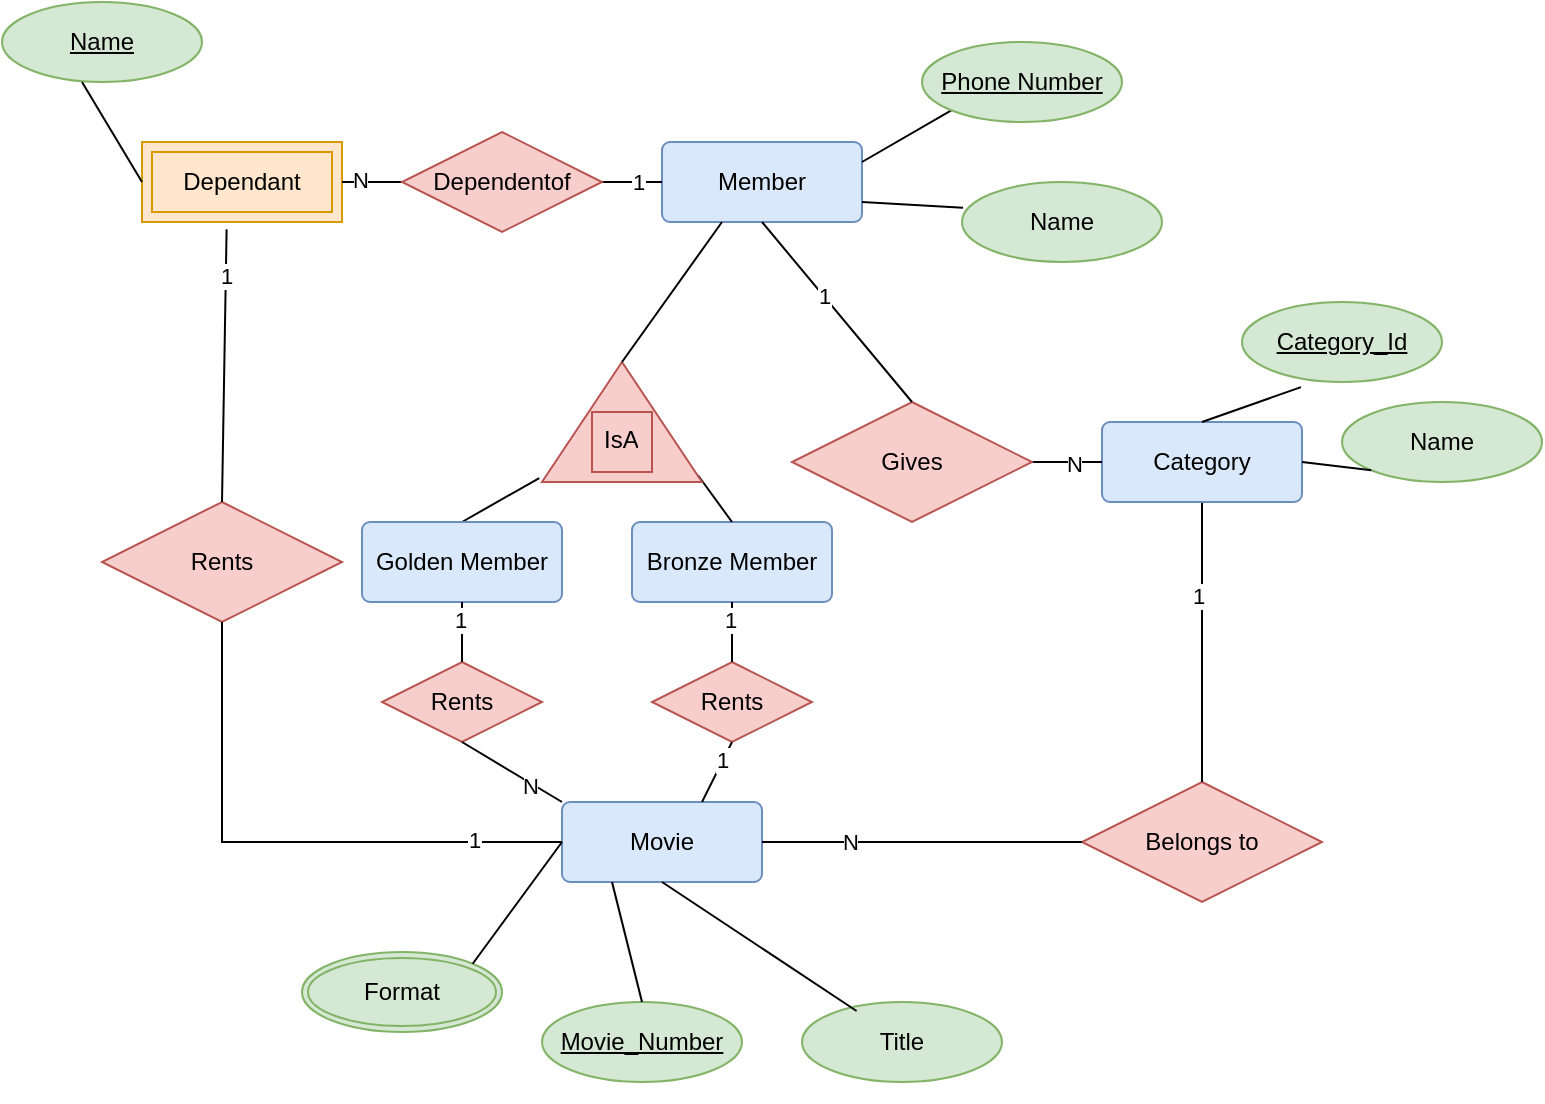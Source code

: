 <mxfile version="24.3.1" type="device">
  <diagram id="R2lEEEUBdFMjLlhIrx00" name="Page-1">
    <mxGraphModel dx="1066" dy="667" grid="1" gridSize="10" guides="1" tooltips="1" connect="1" arrows="1" fold="1" page="1" pageScale="1" pageWidth="850" pageHeight="1100" math="0" shadow="0" extFonts="Permanent Marker^https://fonts.googleapis.com/css?family=Permanent+Marker">
      <root>
        <mxCell id="0" />
        <mxCell id="1" parent="0" />
        <mxCell id="2HAq-KvNEfhs3dq8s8XJ-12" value="" style="group" parent="1" vertex="1" connectable="0">
          <mxGeometry x="270" y="470" width="330" height="190" as="geometry" />
        </mxCell>
        <mxCell id="2HAq-KvNEfhs3dq8s8XJ-1" value="Movie" style="rounded=1;arcSize=10;whiteSpace=wrap;html=1;align=center;fillColor=#dae8fc;strokeColor=#6c8ebf;" parent="2HAq-KvNEfhs3dq8s8XJ-12" vertex="1">
          <mxGeometry x="20" y="40" width="100" height="40" as="geometry" />
        </mxCell>
        <mxCell id="2HAq-KvNEfhs3dq8s8XJ-2" value="Movie_Number" style="ellipse;whiteSpace=wrap;html=1;align=center;fontStyle=4;fillColor=#d5e8d4;strokeColor=#82b366;" parent="2HAq-KvNEfhs3dq8s8XJ-12" vertex="1">
          <mxGeometry x="10" y="140" width="100" height="40" as="geometry" />
        </mxCell>
        <mxCell id="2HAq-KvNEfhs3dq8s8XJ-3" value="Title" style="ellipse;whiteSpace=wrap;html=1;align=center;fillColor=#d5e8d4;strokeColor=#82b366;" parent="2HAq-KvNEfhs3dq8s8XJ-12" vertex="1">
          <mxGeometry x="140" y="140" width="100" height="40" as="geometry" />
        </mxCell>
        <mxCell id="2HAq-KvNEfhs3dq8s8XJ-4" value="" style="endArrow=none;html=1;rounded=0;exitX=0.25;exitY=1;exitDx=0;exitDy=0;" parent="2HAq-KvNEfhs3dq8s8XJ-12" source="2HAq-KvNEfhs3dq8s8XJ-1" edge="1">
          <mxGeometry relative="1" as="geometry">
            <mxPoint x="70" y="100" as="sourcePoint" />
            <mxPoint x="60" y="140" as="targetPoint" />
          </mxGeometry>
        </mxCell>
        <mxCell id="2HAq-KvNEfhs3dq8s8XJ-5" value="" style="endArrow=none;html=1;rounded=0;exitX=0.5;exitY=1;exitDx=0;exitDy=0;entryX=0.273;entryY=0.113;entryDx=0;entryDy=0;entryPerimeter=0;" parent="2HAq-KvNEfhs3dq8s8XJ-12" source="2HAq-KvNEfhs3dq8s8XJ-1" target="2HAq-KvNEfhs3dq8s8XJ-3" edge="1">
          <mxGeometry relative="1" as="geometry">
            <mxPoint x="70" y="100" as="sourcePoint" />
            <mxPoint x="230" y="100" as="targetPoint" />
          </mxGeometry>
        </mxCell>
        <mxCell id="2HAq-KvNEfhs3dq8s8XJ-25" value="" style="group" parent="1" vertex="1" connectable="0">
          <mxGeometry x="340" y="110" width="250" height="200" as="geometry" />
        </mxCell>
        <mxCell id="2HAq-KvNEfhs3dq8s8XJ-8" value="Member" style="rounded=1;arcSize=10;whiteSpace=wrap;html=1;align=center;fillColor=#dae8fc;strokeColor=#6c8ebf;" parent="2HAq-KvNEfhs3dq8s8XJ-25" vertex="1">
          <mxGeometry y="70" width="100" height="40" as="geometry" />
        </mxCell>
        <mxCell id="2HAq-KvNEfhs3dq8s8XJ-15" value="Name" style="ellipse;whiteSpace=wrap;html=1;align=center;fillColor=#d5e8d4;strokeColor=#82b366;" parent="2HAq-KvNEfhs3dq8s8XJ-25" vertex="1">
          <mxGeometry x="150" y="90" width="100" height="40" as="geometry" />
        </mxCell>
        <mxCell id="2HAq-KvNEfhs3dq8s8XJ-22" value="" style="endArrow=none;html=1;rounded=0;exitX=0;exitY=1;exitDx=0;exitDy=0;entryX=1;entryY=0.25;entryDx=0;entryDy=0;" parent="2HAq-KvNEfhs3dq8s8XJ-25" source="2HAq-KvNEfhs3dq8s8XJ-52" target="2HAq-KvNEfhs3dq8s8XJ-8" edge="1">
          <mxGeometry relative="1" as="geometry">
            <mxPoint x="144.854" y="54.226" as="sourcePoint" />
            <mxPoint x="68" y="80" as="targetPoint" />
          </mxGeometry>
        </mxCell>
        <mxCell id="2HAq-KvNEfhs3dq8s8XJ-23" value="" style="endArrow=none;html=1;rounded=0;exitX=0.005;exitY=0.323;exitDx=0;exitDy=0;entryX=1;entryY=0.75;entryDx=0;entryDy=0;exitPerimeter=0;" parent="2HAq-KvNEfhs3dq8s8XJ-25" source="2HAq-KvNEfhs3dq8s8XJ-15" target="2HAq-KvNEfhs3dq8s8XJ-8" edge="1">
          <mxGeometry relative="1" as="geometry">
            <mxPoint x="155" y="64" as="sourcePoint" />
            <mxPoint x="110" y="90" as="targetPoint" />
          </mxGeometry>
        </mxCell>
        <mxCell id="2HAq-KvNEfhs3dq8s8XJ-52" value="Phone Number" style="ellipse;whiteSpace=wrap;html=1;align=center;fontStyle=4;fillColor=#d5e8d4;strokeColor=#82b366;" parent="2HAq-KvNEfhs3dq8s8XJ-25" vertex="1">
          <mxGeometry x="130" y="20" width="100" height="40" as="geometry" />
        </mxCell>
        <mxCell id="2HAq-KvNEfhs3dq8s8XJ-28" value="" style="group" parent="1" vertex="1" connectable="0">
          <mxGeometry x="50" y="190" width="330" height="140" as="geometry" />
        </mxCell>
        <mxCell id="2HAq-KvNEfhs3dq8s8XJ-30" value="" style="group" parent="2HAq-KvNEfhs3dq8s8XJ-28" vertex="1" connectable="0">
          <mxGeometry x="30" y="-80" width="130" height="110" as="geometry" />
        </mxCell>
        <mxCell id="2HAq-KvNEfhs3dq8s8XJ-79" value="Dependant" style="shape=ext;margin=3;double=1;whiteSpace=wrap;html=1;align=center;fillColor=#ffe6cc;strokeColor=#d79b00;" parent="2HAq-KvNEfhs3dq8s8XJ-30" vertex="1">
          <mxGeometry y="70" width="100" height="40" as="geometry" />
        </mxCell>
        <mxCell id="2HAq-KvNEfhs3dq8s8XJ-99" value="Name" style="ellipse;whiteSpace=wrap;html=1;align=center;fontStyle=4;fillColor=#d5e8d4;strokeColor=#82b366;" parent="2HAq-KvNEfhs3dq8s8XJ-30" vertex="1">
          <mxGeometry x="-70" width="100" height="40" as="geometry" />
        </mxCell>
        <mxCell id="2HAq-KvNEfhs3dq8s8XJ-33" value="" style="endArrow=none;html=1;rounded=0;entryX=0;entryY=0.5;entryDx=0;entryDy=0;exitX=1;exitY=0.5;exitDx=0;exitDy=0;" parent="2HAq-KvNEfhs3dq8s8XJ-28" target="2HAq-KvNEfhs3dq8s8XJ-31" edge="1">
          <mxGeometry relative="1" as="geometry">
            <mxPoint x="130" y="10" as="sourcePoint" />
            <mxPoint x="490" y="100" as="targetPoint" />
          </mxGeometry>
        </mxCell>
        <mxCell id="2HAq-KvNEfhs3dq8s8XJ-35" value="N" style="edgeLabel;html=1;align=center;verticalAlign=middle;resizable=0;points=[];" parent="2HAq-KvNEfhs3dq8s8XJ-33" vertex="1" connectable="0">
          <mxGeometry x="-0.409" y="1" relative="1" as="geometry">
            <mxPoint as="offset" />
          </mxGeometry>
        </mxCell>
        <mxCell id="2HAq-KvNEfhs3dq8s8XJ-32" value="" style="endArrow=none;html=1;rounded=0;entryX=0;entryY=0.5;entryDx=0;entryDy=0;exitX=1;exitY=0.5;exitDx=0;exitDy=0;" parent="1" source="2HAq-KvNEfhs3dq8s8XJ-31" target="2HAq-KvNEfhs3dq8s8XJ-8" edge="1">
          <mxGeometry relative="1" as="geometry">
            <mxPoint x="370" y="310" as="sourcePoint" />
            <mxPoint x="530" y="310" as="targetPoint" />
          </mxGeometry>
        </mxCell>
        <mxCell id="2HAq-KvNEfhs3dq8s8XJ-34" value="1" style="edgeLabel;html=1;align=center;verticalAlign=middle;resizable=0;points=[];" parent="2HAq-KvNEfhs3dq8s8XJ-32" vertex="1" connectable="0">
          <mxGeometry x="0.171" relative="1" as="geometry">
            <mxPoint as="offset" />
          </mxGeometry>
        </mxCell>
        <mxCell id="2HAq-KvNEfhs3dq8s8XJ-53" value="Belongs to" style="shape=rhombus;perimeter=rhombusPerimeter;whiteSpace=wrap;html=1;align=center;fillColor=#f8cecc;strokeColor=#b85450;" parent="1" vertex="1">
          <mxGeometry x="550" y="500" width="120" height="60" as="geometry" />
        </mxCell>
        <mxCell id="2HAq-KvNEfhs3dq8s8XJ-61" value="" style="endArrow=none;html=1;rounded=0;exitX=0.5;exitY=0;exitDx=0;exitDy=0;entryX=0.5;entryY=1;entryDx=0;entryDy=0;" parent="1" source="2HAq-KvNEfhs3dq8s8XJ-53" target="2HAq-KvNEfhs3dq8s8XJ-54" edge="1">
          <mxGeometry relative="1" as="geometry">
            <mxPoint x="420" y="410.59" as="sourcePoint" />
            <mxPoint x="540" y="410" as="targetPoint" />
          </mxGeometry>
        </mxCell>
        <mxCell id="2HAq-KvNEfhs3dq8s8XJ-62" value="1" style="edgeLabel;html=1;align=center;verticalAlign=middle;resizable=0;points=[];" parent="2HAq-KvNEfhs3dq8s8XJ-61" vertex="1" connectable="0">
          <mxGeometry x="0.336" y="2" relative="1" as="geometry">
            <mxPoint as="offset" />
          </mxGeometry>
        </mxCell>
        <mxCell id="2HAq-KvNEfhs3dq8s8XJ-64" value="" style="group" parent="1" vertex="1" connectable="0">
          <mxGeometry x="560" y="260" width="220" height="100" as="geometry" />
        </mxCell>
        <mxCell id="2HAq-KvNEfhs3dq8s8XJ-54" value="Category" style="rounded=1;arcSize=10;whiteSpace=wrap;html=1;align=center;fillColor=#dae8fc;strokeColor=#6c8ebf;" parent="2HAq-KvNEfhs3dq8s8XJ-64" vertex="1">
          <mxGeometry y="60" width="100" height="40" as="geometry" />
        </mxCell>
        <mxCell id="2HAq-KvNEfhs3dq8s8XJ-55" value="Name" style="ellipse;whiteSpace=wrap;html=1;align=center;fillColor=#d5e8d4;strokeColor=#82b366;" parent="2HAq-KvNEfhs3dq8s8XJ-64" vertex="1">
          <mxGeometry x="120" y="50" width="100" height="40" as="geometry" />
        </mxCell>
        <mxCell id="2HAq-KvNEfhs3dq8s8XJ-57" value="Category_Id" style="ellipse;whiteSpace=wrap;html=1;align=center;fontStyle=4;fillColor=#d5e8d4;strokeColor=#82b366;" parent="2HAq-KvNEfhs3dq8s8XJ-64" vertex="1">
          <mxGeometry x="70" width="100" height="40" as="geometry" />
        </mxCell>
        <mxCell id="2HAq-KvNEfhs3dq8s8XJ-58" value="" style="endArrow=none;html=1;rounded=0;entryX=0.295;entryY=1.064;entryDx=0;entryDy=0;entryPerimeter=0;exitX=0.5;exitY=0;exitDx=0;exitDy=0;" parent="2HAq-KvNEfhs3dq8s8XJ-64" source="2HAq-KvNEfhs3dq8s8XJ-54" target="2HAq-KvNEfhs3dq8s8XJ-57" edge="1">
          <mxGeometry relative="1" as="geometry">
            <mxPoint x="-10" y="100" as="sourcePoint" />
            <mxPoint x="150" y="100" as="targetPoint" />
          </mxGeometry>
        </mxCell>
        <mxCell id="2HAq-KvNEfhs3dq8s8XJ-59" value="" style="endArrow=none;html=1;rounded=0;entryX=0;entryY=1;entryDx=0;entryDy=0;exitX=1;exitY=0.5;exitDx=0;exitDy=0;" parent="2HAq-KvNEfhs3dq8s8XJ-64" source="2HAq-KvNEfhs3dq8s8XJ-54" target="2HAq-KvNEfhs3dq8s8XJ-55" edge="1">
          <mxGeometry relative="1" as="geometry">
            <mxPoint x="-10" y="100" as="sourcePoint" />
            <mxPoint x="150" y="100" as="targetPoint" />
          </mxGeometry>
        </mxCell>
        <mxCell id="2HAq-KvNEfhs3dq8s8XJ-67" value="" style="endArrow=none;html=1;rounded=0;exitX=1;exitY=0.5;exitDx=0;exitDy=0;entryX=0;entryY=0.5;entryDx=0;entryDy=0;" parent="1" source="2HAq-KvNEfhs3dq8s8XJ-65" target="2HAq-KvNEfhs3dq8s8XJ-54" edge="1">
          <mxGeometry relative="1" as="geometry">
            <mxPoint x="360" y="370" as="sourcePoint" />
            <mxPoint x="520" y="370" as="targetPoint" />
          </mxGeometry>
        </mxCell>
        <mxCell id="2HAq-KvNEfhs3dq8s8XJ-69" value="N" style="edgeLabel;html=1;align=center;verticalAlign=middle;resizable=0;points=[];" parent="2HAq-KvNEfhs3dq8s8XJ-67" vertex="1" connectable="0">
          <mxGeometry x="0.186" y="-1" relative="1" as="geometry">
            <mxPoint as="offset" />
          </mxGeometry>
        </mxCell>
        <mxCell id="2HAq-KvNEfhs3dq8s8XJ-72" value="Bronze Member" style="rounded=1;arcSize=10;whiteSpace=wrap;html=1;align=center;fillColor=#dae8fc;strokeColor=#6c8ebf;" parent="1" vertex="1">
          <mxGeometry x="325" y="370" width="100" height="40" as="geometry" />
        </mxCell>
        <mxCell id="2HAq-KvNEfhs3dq8s8XJ-75" value="" style="endArrow=none;html=1;rounded=0;exitX=0.056;exitY=0.975;exitDx=0;exitDy=0;exitPerimeter=0;entryX=0.5;entryY=0;entryDx=0;entryDy=0;" parent="1" source="2HAq-KvNEfhs3dq8s8XJ-70" target="2HAq-KvNEfhs3dq8s8XJ-72" edge="1">
          <mxGeometry relative="1" as="geometry">
            <mxPoint x="410" y="190" as="sourcePoint" />
            <mxPoint x="570" y="190" as="targetPoint" />
          </mxGeometry>
        </mxCell>
        <mxCell id="2HAq-KvNEfhs3dq8s8XJ-76" value="" style="endArrow=none;html=1;rounded=0;exitX=0.033;exitY=-0.017;exitDx=0;exitDy=0;exitPerimeter=0;entryX=0.5;entryY=0;entryDx=0;entryDy=0;" parent="1" source="2HAq-KvNEfhs3dq8s8XJ-70" target="2HAq-KvNEfhs3dq8s8XJ-71" edge="1">
          <mxGeometry relative="1" as="geometry">
            <mxPoint x="410" y="190" as="sourcePoint" />
            <mxPoint x="570" y="190" as="targetPoint" />
          </mxGeometry>
        </mxCell>
        <mxCell id="2HAq-KvNEfhs3dq8s8XJ-60" value="" style="endArrow=none;html=1;rounded=0;exitX=0;exitY=0.5;exitDx=0;exitDy=0;entryX=1;entryY=0.5;entryDx=0;entryDy=0;" parent="1" source="2HAq-KvNEfhs3dq8s8XJ-53" target="2HAq-KvNEfhs3dq8s8XJ-1" edge="1">
          <mxGeometry relative="1" as="geometry">
            <mxPoint x="-45" y="454.41" as="sourcePoint" />
            <mxPoint x="360" y="454" as="targetPoint" />
          </mxGeometry>
        </mxCell>
        <mxCell id="2HAq-KvNEfhs3dq8s8XJ-63" value="N" style="edgeLabel;html=1;align=center;verticalAlign=middle;resizable=0;points=[];" parent="2HAq-KvNEfhs3dq8s8XJ-60" vertex="1" connectable="0">
          <mxGeometry x="0.458" relative="1" as="geometry">
            <mxPoint as="offset" />
          </mxGeometry>
        </mxCell>
        <mxCell id="2HAq-KvNEfhs3dq8s8XJ-65" value="Gives" style="shape=rhombus;perimeter=rhombusPerimeter;whiteSpace=wrap;html=1;align=center;fillColor=#f8cecc;strokeColor=#b85450;" parent="1" vertex="1">
          <mxGeometry x="405" y="310" width="120" height="60" as="geometry" />
        </mxCell>
        <mxCell id="2HAq-KvNEfhs3dq8s8XJ-66" value="" style="endArrow=none;html=1;rounded=0;exitX=0.5;exitY=1;exitDx=0;exitDy=0;entryX=0.5;entryY=0;entryDx=0;entryDy=0;" parent="1" source="2HAq-KvNEfhs3dq8s8XJ-8" target="2HAq-KvNEfhs3dq8s8XJ-65" edge="1">
          <mxGeometry relative="1" as="geometry">
            <mxPoint x="370" y="380" as="sourcePoint" />
            <mxPoint x="530" y="380" as="targetPoint" />
          </mxGeometry>
        </mxCell>
        <mxCell id="2HAq-KvNEfhs3dq8s8XJ-68" value="1" style="edgeLabel;html=1;align=center;verticalAlign=middle;resizable=0;points=[];" parent="2HAq-KvNEfhs3dq8s8XJ-66" vertex="1" connectable="0">
          <mxGeometry x="-0.185" relative="1" as="geometry">
            <mxPoint as="offset" />
          </mxGeometry>
        </mxCell>
        <mxCell id="2HAq-KvNEfhs3dq8s8XJ-78" value="" style="group;rotation=-180;" parent="1" vertex="1" connectable="0">
          <mxGeometry x="280" y="290" width="80" height="60.0" as="geometry" />
        </mxCell>
        <mxCell id="2HAq-KvNEfhs3dq8s8XJ-70" value="" style="triangle;whiteSpace=wrap;html=1;rotation=-90;align=center;fillColor=#f8cecc;strokeColor=#b85450;" parent="2HAq-KvNEfhs3dq8s8XJ-78" vertex="1">
          <mxGeometry x="10" y="-10" width="60" height="80" as="geometry" />
        </mxCell>
        <mxCell id="2HAq-KvNEfhs3dq8s8XJ-98" value="IsA" style="text;strokeColor=#b85450;fillColor=#f8cecc;spacingLeft=4;spacingRight=4;overflow=hidden;rotatable=0;points=[[0,0.5],[1,0.5]];portConstraint=eastwest;fontSize=12;whiteSpace=wrap;html=1;" parent="2HAq-KvNEfhs3dq8s8XJ-78" vertex="1">
          <mxGeometry x="25" y="25" width="30" height="30" as="geometry" />
        </mxCell>
        <mxCell id="2HAq-KvNEfhs3dq8s8XJ-74" value="" style="endArrow=none;html=1;rounded=0;entryX=1;entryY=0.5;entryDx=0;entryDy=0;" parent="1" target="2HAq-KvNEfhs3dq8s8XJ-70" edge="1">
          <mxGeometry relative="1" as="geometry">
            <mxPoint x="370" y="220" as="sourcePoint" />
            <mxPoint x="580" y="200" as="targetPoint" />
          </mxGeometry>
        </mxCell>
        <mxCell id="2HAq-KvNEfhs3dq8s8XJ-71" value="Golden Member" style="rounded=1;arcSize=10;whiteSpace=wrap;html=1;align=center;fillColor=#dae8fc;strokeColor=#6c8ebf;" parent="1" vertex="1">
          <mxGeometry x="190" y="370" width="100" height="40" as="geometry" />
        </mxCell>
        <mxCell id="2HAq-KvNEfhs3dq8s8XJ-27" value="" style="endArrow=none;html=1;rounded=0;exitX=0;exitY=0.5;exitDx=0;exitDy=0;entryX=0.5;entryY=1;entryDx=0;entryDy=0;" parent="1" edge="1">
          <mxGeometry relative="1" as="geometry">
            <mxPoint x="80" y="200" as="sourcePoint" />
            <mxPoint x="50" y="150" as="targetPoint" />
          </mxGeometry>
        </mxCell>
        <mxCell id="2HAq-KvNEfhs3dq8s8XJ-31" value="Dependentof" style="shape=rhombus;perimeter=rhombusPerimeter;whiteSpace=wrap;html=1;align=center;fillColor=#f8cecc;strokeColor=#b85450;" parent="1" vertex="1">
          <mxGeometry x="210" y="175" width="100" height="50" as="geometry" />
        </mxCell>
        <mxCell id="2HAq-KvNEfhs3dq8s8XJ-50" value="Format" style="ellipse;shape=doubleEllipse;margin=3;whiteSpace=wrap;html=1;align=center;fillColor=#d5e8d4;strokeColor=#82b366;" parent="1" vertex="1">
          <mxGeometry x="160" y="585" width="100" height="40" as="geometry" />
        </mxCell>
        <mxCell id="2HAq-KvNEfhs3dq8s8XJ-9" value="" style="endArrow=none;html=1;rounded=0;exitX=0;exitY=0.5;exitDx=0;exitDy=0;entryX=1;entryY=0;entryDx=0;entryDy=0;" parent="1" source="2HAq-KvNEfhs3dq8s8XJ-1" target="2HAq-KvNEfhs3dq8s8XJ-50" edge="1">
          <mxGeometry relative="1" as="geometry">
            <mxPoint x="340" y="570" as="sourcePoint" />
            <mxPoint x="432.2" y="508.48" as="targetPoint" />
          </mxGeometry>
        </mxCell>
        <mxCell id="2HAq-KvNEfhs3dq8s8XJ-81" value="Rents" style="shape=rhombus;perimeter=rhombusPerimeter;whiteSpace=wrap;html=1;align=center;fillColor=#f8cecc;strokeColor=#b85450;" parent="1" vertex="1">
          <mxGeometry x="200" y="440" width="80" height="40" as="geometry" />
        </mxCell>
        <mxCell id="2HAq-KvNEfhs3dq8s8XJ-82" value="Rents" style="shape=rhombus;perimeter=rhombusPerimeter;whiteSpace=wrap;html=1;align=center;fillColor=#f8cecc;strokeColor=#b85450;" parent="1" vertex="1">
          <mxGeometry x="335" y="440" width="80" height="40" as="geometry" />
        </mxCell>
        <mxCell id="2HAq-KvNEfhs3dq8s8XJ-83" value="" style="endArrow=none;html=1;rounded=0;exitX=0.5;exitY=1;exitDx=0;exitDy=0;entryX=0.5;entryY=0;entryDx=0;entryDy=0;" parent="1" source="2HAq-KvNEfhs3dq8s8XJ-71" target="2HAq-KvNEfhs3dq8s8XJ-81" edge="1">
          <mxGeometry relative="1" as="geometry">
            <mxPoint x="270" y="440" as="sourcePoint" />
            <mxPoint x="430" y="440" as="targetPoint" />
            <Array as="points">
              <mxPoint x="240" y="420" />
            </Array>
          </mxGeometry>
        </mxCell>
        <mxCell id="2HAq-KvNEfhs3dq8s8XJ-85" value="1" style="edgeLabel;html=1;align=center;verticalAlign=middle;resizable=0;points=[];" parent="2HAq-KvNEfhs3dq8s8XJ-83" vertex="1" connectable="0">
          <mxGeometry x="-0.39" y="-1" relative="1" as="geometry">
            <mxPoint as="offset" />
          </mxGeometry>
        </mxCell>
        <mxCell id="2HAq-KvNEfhs3dq8s8XJ-84" value="" style="endArrow=none;html=1;rounded=0;exitX=0.5;exitY=1;exitDx=0;exitDy=0;entryX=0;entryY=0;entryDx=0;entryDy=0;" parent="1" source="2HAq-KvNEfhs3dq8s8XJ-81" target="2HAq-KvNEfhs3dq8s8XJ-1" edge="1">
          <mxGeometry relative="1" as="geometry">
            <mxPoint x="250" y="420" as="sourcePoint" />
            <mxPoint x="250" y="450" as="targetPoint" />
          </mxGeometry>
        </mxCell>
        <mxCell id="2HAq-KvNEfhs3dq8s8XJ-86" value="N" style="edgeLabel;html=1;align=center;verticalAlign=middle;resizable=0;points=[];" parent="2HAq-KvNEfhs3dq8s8XJ-84" vertex="1" connectable="0">
          <mxGeometry x="0.369" y="-1" relative="1" as="geometry">
            <mxPoint as="offset" />
          </mxGeometry>
        </mxCell>
        <mxCell id="2HAq-KvNEfhs3dq8s8XJ-87" value="" style="endArrow=none;html=1;rounded=0;exitX=0.5;exitY=1;exitDx=0;exitDy=0;entryX=0.5;entryY=0;entryDx=0;entryDy=0;" parent="1" source="2HAq-KvNEfhs3dq8s8XJ-72" target="2HAq-KvNEfhs3dq8s8XJ-82" edge="1">
          <mxGeometry relative="1" as="geometry">
            <mxPoint x="250" y="420" as="sourcePoint" />
            <mxPoint x="250" y="450" as="targetPoint" />
            <Array as="points" />
          </mxGeometry>
        </mxCell>
        <mxCell id="2HAq-KvNEfhs3dq8s8XJ-88" value="1" style="edgeLabel;html=1;align=center;verticalAlign=middle;resizable=0;points=[];" parent="2HAq-KvNEfhs3dq8s8XJ-87" vertex="1" connectable="0">
          <mxGeometry x="-0.39" y="-1" relative="1" as="geometry">
            <mxPoint as="offset" />
          </mxGeometry>
        </mxCell>
        <mxCell id="2HAq-KvNEfhs3dq8s8XJ-89" value="" style="endArrow=none;html=1;rounded=0;exitX=0.5;exitY=1;exitDx=0;exitDy=0;entryX=0.7;entryY=0;entryDx=0;entryDy=0;entryPerimeter=0;" parent="1" source="2HAq-KvNEfhs3dq8s8XJ-82" target="2HAq-KvNEfhs3dq8s8XJ-1" edge="1">
          <mxGeometry relative="1" as="geometry">
            <mxPoint x="385" y="420" as="sourcePoint" />
            <mxPoint x="385" y="450" as="targetPoint" />
            <Array as="points" />
          </mxGeometry>
        </mxCell>
        <mxCell id="2HAq-KvNEfhs3dq8s8XJ-90" value="1" style="edgeLabel;html=1;align=center;verticalAlign=middle;resizable=0;points=[];" parent="2HAq-KvNEfhs3dq8s8XJ-89" vertex="1" connectable="0">
          <mxGeometry x="-0.39" y="-1" relative="1" as="geometry">
            <mxPoint as="offset" />
          </mxGeometry>
        </mxCell>
        <mxCell id="2HAq-KvNEfhs3dq8s8XJ-91" value="Rents" style="shape=rhombus;perimeter=rhombusPerimeter;whiteSpace=wrap;html=1;align=center;fillColor=#f8cecc;strokeColor=#b85450;" parent="1" vertex="1">
          <mxGeometry x="60" y="360" width="120" height="60" as="geometry" />
        </mxCell>
        <mxCell id="2HAq-KvNEfhs3dq8s8XJ-92" value="" style="endArrow=none;html=1;rounded=0;exitX=0.5;exitY=0;exitDx=0;exitDy=0;entryX=0.423;entryY=1.092;entryDx=0;entryDy=0;entryPerimeter=0;" parent="1" source="2HAq-KvNEfhs3dq8s8XJ-91" target="2HAq-KvNEfhs3dq8s8XJ-79" edge="1">
          <mxGeometry relative="1" as="geometry">
            <mxPoint x="280" y="390" as="sourcePoint" />
            <mxPoint x="440" y="390" as="targetPoint" />
          </mxGeometry>
        </mxCell>
        <mxCell id="2HAq-KvNEfhs3dq8s8XJ-94" value="1" style="edgeLabel;html=1;align=center;verticalAlign=middle;resizable=0;points=[];" parent="2HAq-KvNEfhs3dq8s8XJ-92" vertex="1" connectable="0">
          <mxGeometry x="0.661" relative="1" as="geometry">
            <mxPoint as="offset" />
          </mxGeometry>
        </mxCell>
        <mxCell id="2HAq-KvNEfhs3dq8s8XJ-96" value="" style="endArrow=none;html=1;rounded=0;exitX=0.5;exitY=1;exitDx=0;exitDy=0;entryX=0;entryY=0.5;entryDx=0;entryDy=0;" parent="1" source="2HAq-KvNEfhs3dq8s8XJ-91" target="2HAq-KvNEfhs3dq8s8XJ-1" edge="1">
          <mxGeometry relative="1" as="geometry">
            <mxPoint x="260" y="390" as="sourcePoint" />
            <mxPoint x="120" y="580" as="targetPoint" />
            <Array as="points">
              <mxPoint x="120" y="530" />
            </Array>
          </mxGeometry>
        </mxCell>
        <mxCell id="2HAq-KvNEfhs3dq8s8XJ-97" value="1" style="edgeLabel;html=1;align=center;verticalAlign=middle;resizable=0;points=[];" parent="2HAq-KvNEfhs3dq8s8XJ-96" vertex="1" connectable="0">
          <mxGeometry x="0.684" y="1" relative="1" as="geometry">
            <mxPoint as="offset" />
          </mxGeometry>
        </mxCell>
      </root>
    </mxGraphModel>
  </diagram>
</mxfile>
